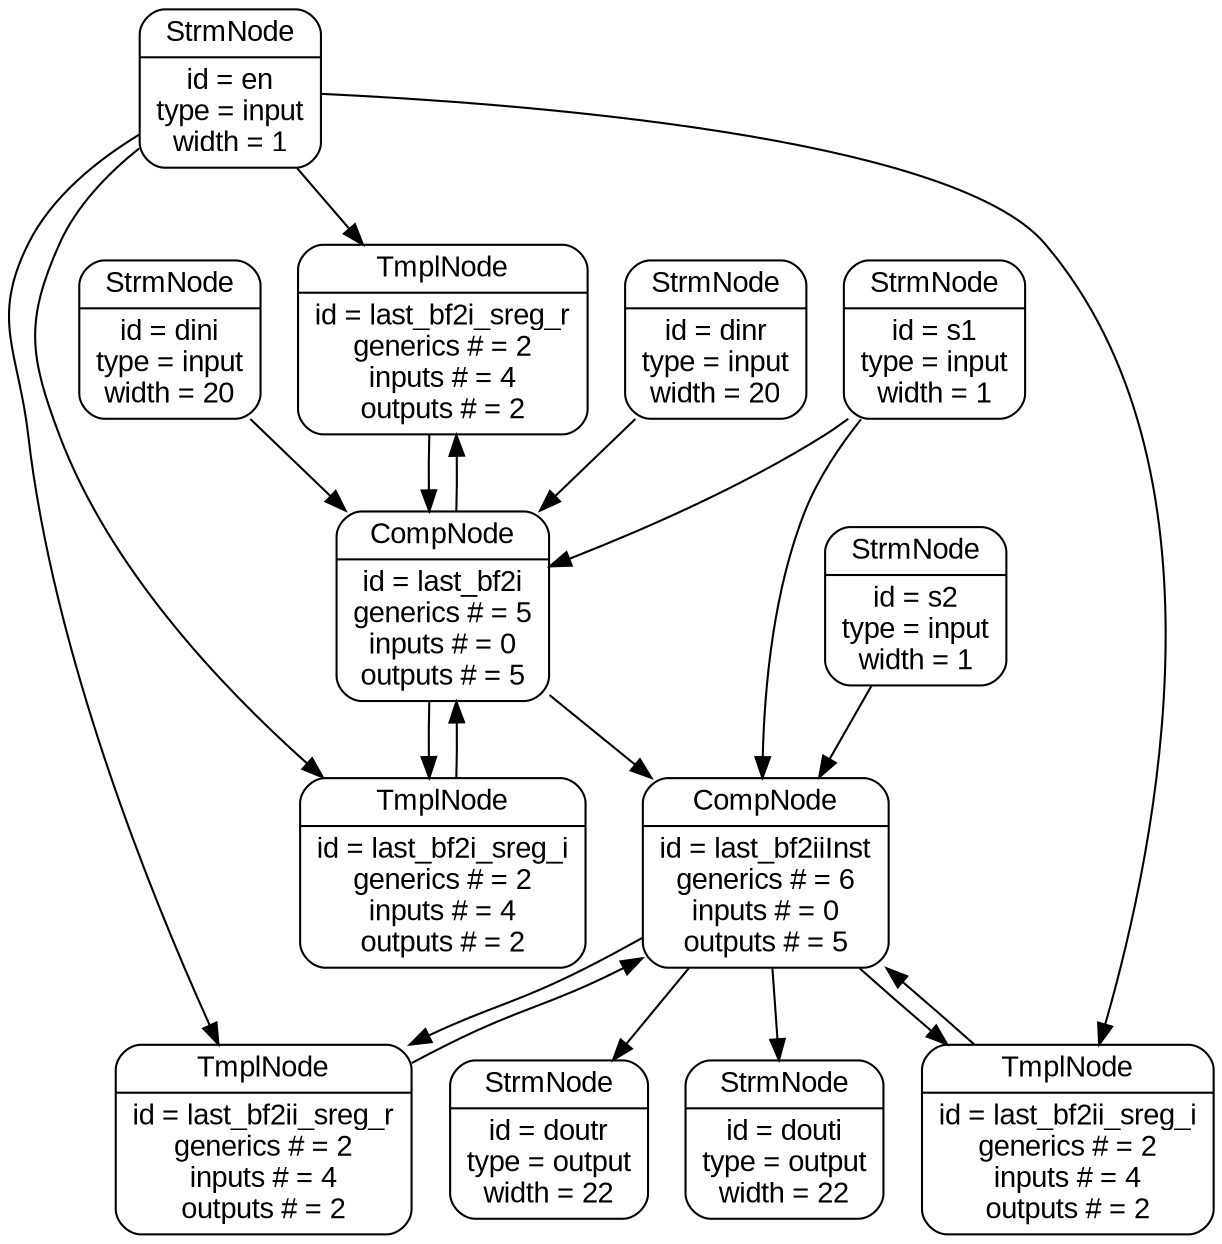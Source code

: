 digraph {
	graph [fontname = Arial, margin = 0, dpi = 600]
	last_bf2iiInst -> doutr
	last_bf2i_sreg_r [label = "{{TmplNode}|id = last_bf2i_sreg_r\ngenerics # = 2\ninputs # = 4\noutputs # = 2}", fontname = Arial, shape = Mrecord]
	last_bf2ii_sreg_r -> last_bf2iiInst
	douti [label = "{{StrmNode}|id = douti\ntype = output\nwidth = 22}", fontname = Arial, shape = Mrecord]
	last_bf2i_sreg_r -> last_bf2i
	s1 -> last_bf2i
	last_bf2i [label = "{{CompNode}|id = last_bf2i\ngenerics # = 5\ninputs # = 0\noutputs # = 5}", fontname = Arial, shape = Mrecord]
	last_bf2ii_sreg_i [label = "{{TmplNode}|id = last_bf2ii_sreg_i\ngenerics # = 2\ninputs # = 4\noutputs # = 2}", fontname = Arial, shape = Mrecord]
	en -> last_bf2i_sreg_r
	last_bf2i_sreg_i -> last_bf2i
	last_bf2ii_sreg_i -> last_bf2iiInst
	en [label = "{{StrmNode}|id = en\ntype = input\nwidth = 1}", fontname = Arial, shape = Mrecord]
	en -> last_bf2ii_sreg_r
	dinr [label = "{{StrmNode}|id = dinr\ntype = input\nwidth = 20}", fontname = Arial, shape = Mrecord]
	last_bf2iiInst [label = "{{CompNode}|id = last_bf2iiInst\ngenerics # = 6\ninputs # = 0\noutputs # = 5}", fontname = Arial, shape = Mrecord]
	en -> last_bf2i_sreg_i
	dini [label = "{{StrmNode}|id = dini\ntype = input\nwidth = 20}", fontname = Arial, shape = Mrecord]
	s2 [label = "{{StrmNode}|id = s2\ntype = input\nwidth = 1}", fontname = Arial, shape = Mrecord]
	s2 -> last_bf2iiInst
	doutr [label = "{{StrmNode}|id = doutr\ntype = output\nwidth = 22}", fontname = Arial, shape = Mrecord]
	dinr -> last_bf2i
	last_bf2iiInst -> douti
	s1 [label = "{{StrmNode}|id = s1\ntype = input\nwidth = 1}", fontname = Arial, shape = Mrecord]
	last_bf2ii_sreg_r [label = "{{TmplNode}|id = last_bf2ii_sreg_r\ngenerics # = 2\ninputs # = 4\noutputs # = 2}", fontname = Arial, shape = Mrecord]
	last_bf2i -> last_bf2i_sreg_i
	last_bf2iiInst -> last_bf2ii_sreg_r
	last_bf2i -> last_bf2i_sreg_r
	last_bf2i -> last_bf2iiInst
	dini -> last_bf2i
	s1 -> last_bf2iiInst
	last_bf2i_sreg_i [label = "{{TmplNode}|id = last_bf2i_sreg_i\ngenerics # = 2\ninputs # = 4\noutputs # = 2}", fontname = Arial, shape = Mrecord]
	last_bf2iiInst -> last_bf2ii_sreg_i
	en -> last_bf2ii_sreg_i
}
